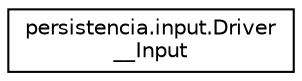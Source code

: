 digraph "Graphical Class Hierarchy"
{
  edge [fontname="Helvetica",fontsize="10",labelfontname="Helvetica",labelfontsize="10"];
  node [fontname="Helvetica",fontsize="10",shape=record];
  rankdir="LR";
  Node0 [label="persistencia.input.Driver\l__Input",height=0.2,width=0.4,color="black", fillcolor="white", style="filled",URL="$classpersistencia_1_1input_1_1Driver____Input.html",tooltip="Classe de Driver__Input. "];
}

